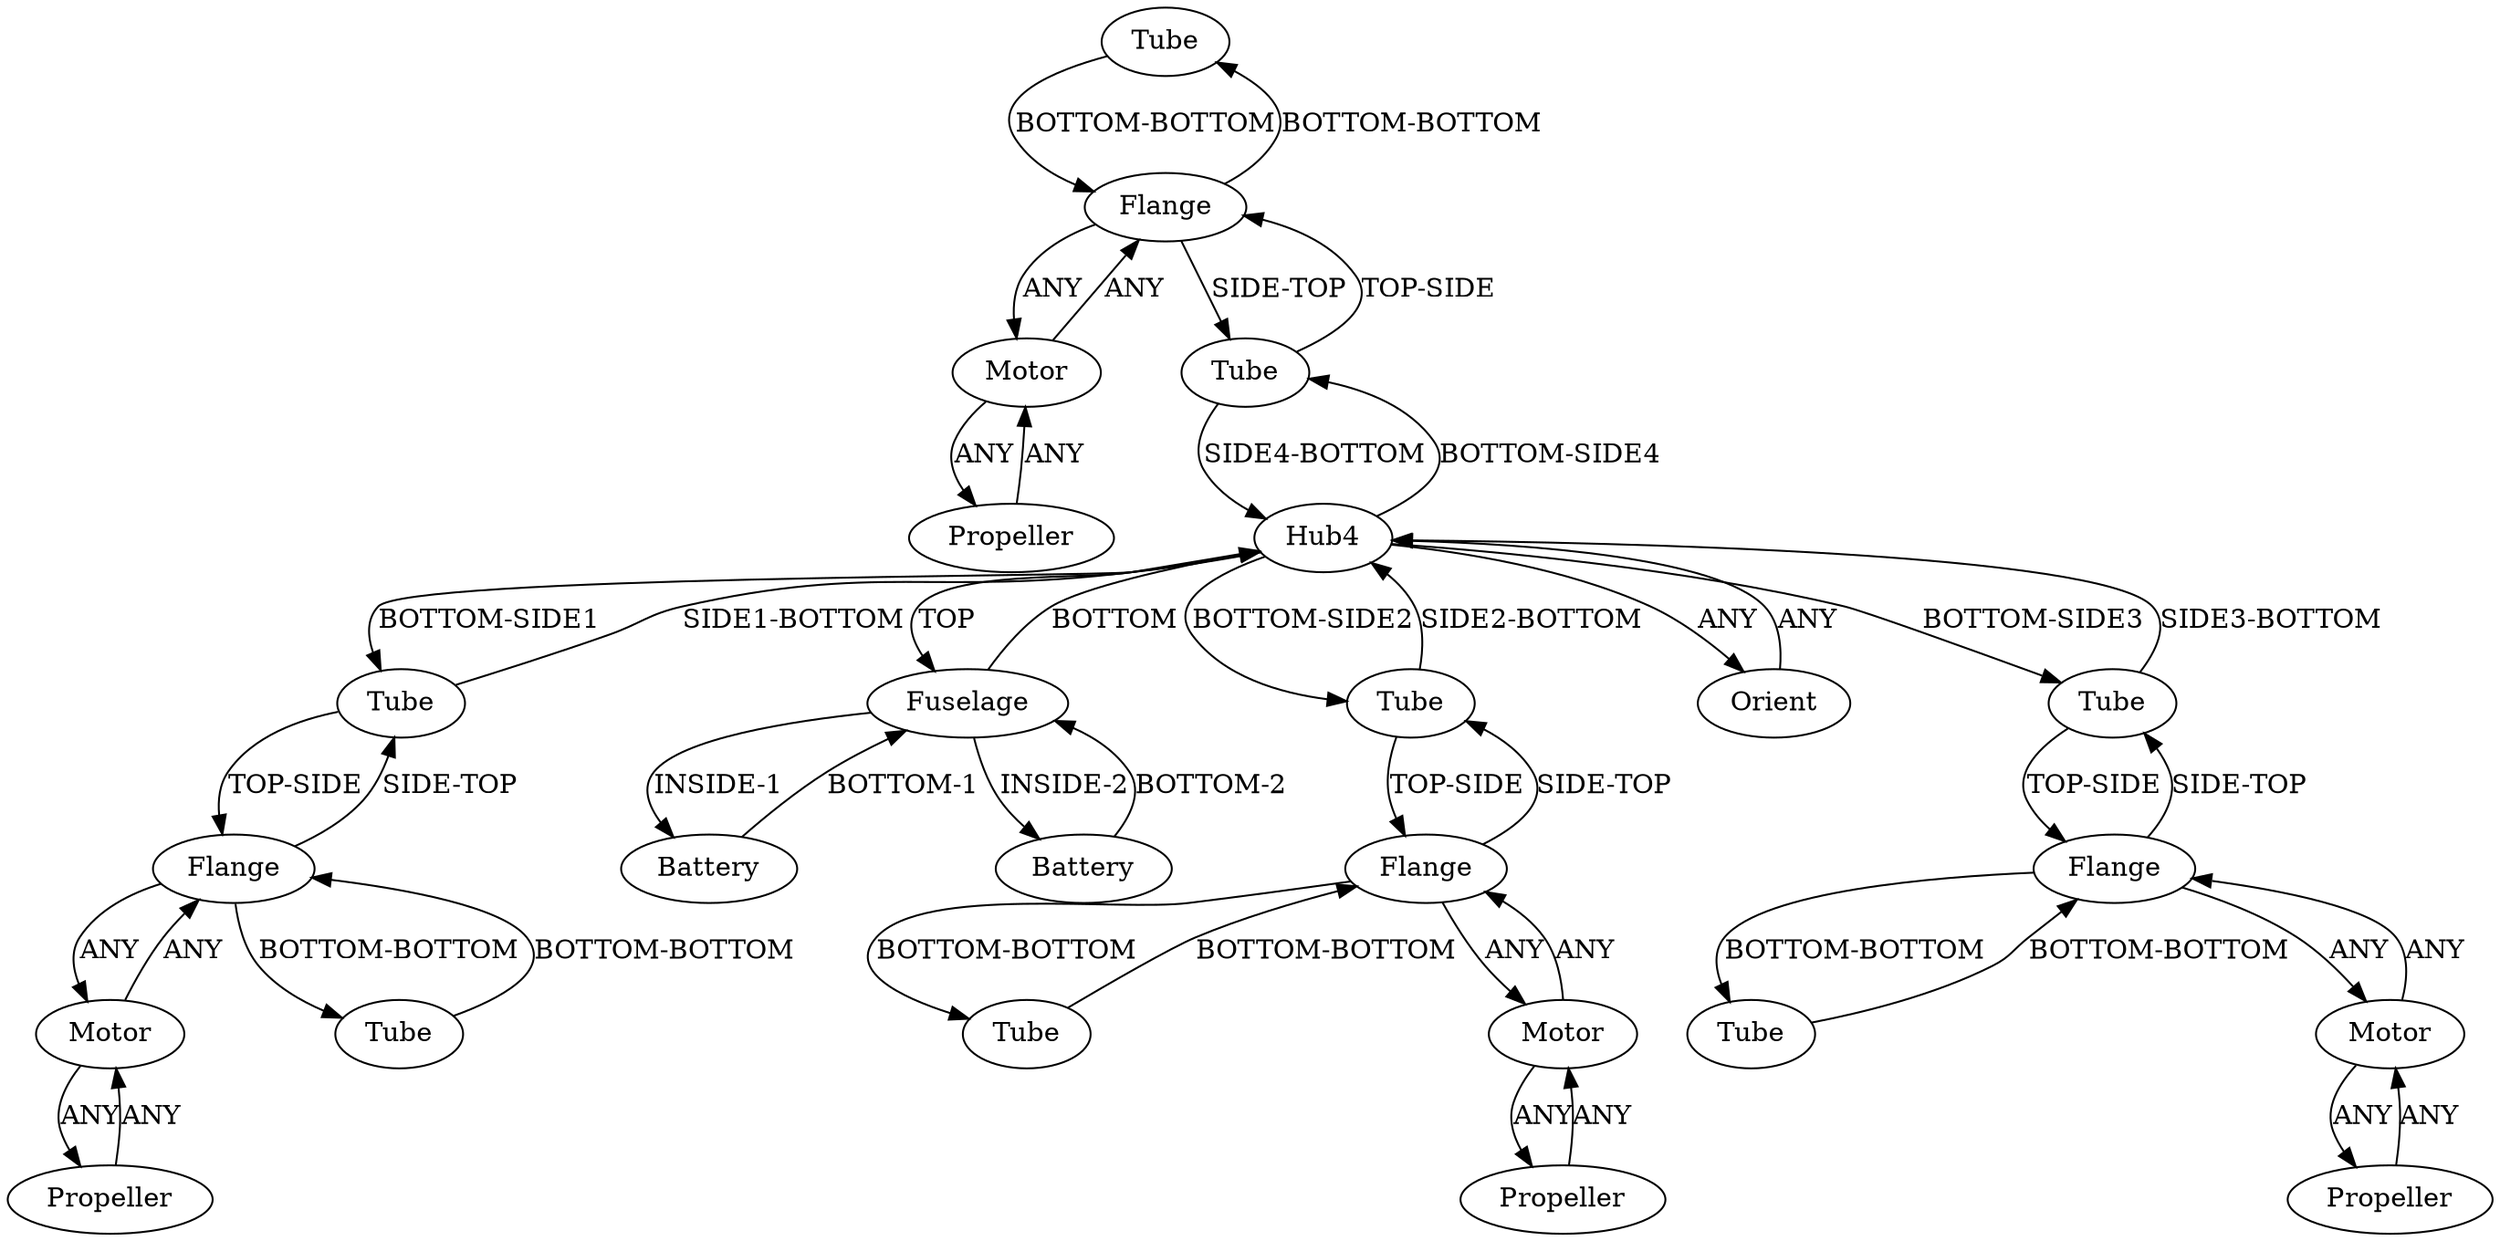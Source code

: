 /* Created by igraph 0.10.2 */
digraph {
  0 [
    instance=Tube_instance_1
    label=Tube
  ];
  1 [
    instance=Motor_instance_1
    label=Motor
  ];
  2 [
    instance=Tube_instance_2
    label=Tube
  ];
  3 [
    instance=Tube_instance_3
    label=Tube
  ];
  4 [
    instance=Propeller_instance_1
    label=Propeller
  ];
  5 [
    instance=Tube_instance_4
    label=Tube
  ];
  6 [
    instance=Battery_instance_1
    label=Battery
  ];
  7 [
    instance=Motor_instance_2
    label=Motor
  ];
  8 [
    instance=Flange_instance_1
    label=Flange
  ];
  9 [
    instance=Hub4_instance_1
    label=Hub4
  ];
  10 [
    instance=Fuselage_instance_1
    label=Fuselage
  ];
  11 [
    instance=Tube_instance_5
    label=Tube
  ];
  12 [
    instance=Tube_instance_6
    label=Tube
  ];
  13 [
    instance=Orient
    label=Orient
  ];
  14 [
    instance=Motor_instance_3
    label=Motor
  ];
  15 [
    instance=Flange_instance_2
    label=Flange
  ];
  16 [
    instance=Propeller_instance_2
    label=Propeller
  ];
  17 [
    instance=Flange_instance_3
    label=Flange
  ];
  18 [
    instance=Propeller_instance_3
    label=Propeller
  ];
  19 [
    instance=Battery_instance_2
    label=Battery
  ];
  20 [
    instance=Propeller_instance_4
    label=Propeller
  ];
  21 [
    instance=Motor_instance_4
    label=Motor
  ];
  22 [
    instance=Flange_instance_4
    label=Flange
  ];
  23 [
    instance=Tube_instance_7
    label=Tube
  ];
  24 [
    instance=Tube_instance_8
    label=Tube
  ];

  0 -> 15 [
    label="BOTTOM-BOTTOM"
  ];
  1 -> 16 [
    label=ANY
  ];
  1 -> 22 [
    label=ANY
  ];
  2 -> 9 [
    label="SIDE1-BOTTOM"
  ];
  2 -> 22 [
    label="TOP-SIDE"
  ];
  3 -> 17 [
    label="BOTTOM-BOTTOM"
  ];
  4 -> 7 [
    label=ANY
  ];
  5 -> 22 [
    label="BOTTOM-BOTTOM"
  ];
  6 -> 10 [
    label="BOTTOM-1"
  ];
  7 -> 15 [
    label=ANY
  ];
  7 -> 4 [
    label=ANY
  ];
  8 -> 11 [
    label="BOTTOM-BOTTOM"
  ];
  8 -> 12 [
    label="SIDE-TOP"
  ];
  8 -> 14 [
    label=ANY
  ];
  9 -> 12 [
    label="BOTTOM-SIDE2"
  ];
  9 -> 10 [
    label=TOP
  ];
  9 -> 2 [
    label="BOTTOM-SIDE1"
  ];
  9 -> 23 [
    label="BOTTOM-SIDE4"
  ];
  9 -> 24 [
    label="BOTTOM-SIDE3"
  ];
  9 -> 13 [
    label=ANY
  ];
  10 -> 19 [
    label="INSIDE-2"
  ];
  10 -> 6 [
    label="INSIDE-1"
  ];
  10 -> 9 [
    label=BOTTOM
  ];
  11 -> 8 [
    label="BOTTOM-BOTTOM"
  ];
  12 -> 9 [
    label="SIDE2-BOTTOM"
  ];
  12 -> 8 [
    label="TOP-SIDE"
  ];
  13 -> 9 [
    label=ANY
  ];
  14 -> 8 [
    label=ANY
  ];
  14 -> 20 [
    label=ANY
  ];
  15 -> 23 [
    label="SIDE-TOP"
  ];
  15 -> 0 [
    label="BOTTOM-BOTTOM"
  ];
  15 -> 7 [
    label=ANY
  ];
  16 -> 1 [
    label=ANY
  ];
  17 -> 3 [
    label="BOTTOM-BOTTOM"
  ];
  17 -> 24 [
    label="SIDE-TOP"
  ];
  17 -> 21 [
    label=ANY
  ];
  18 -> 21 [
    label=ANY
  ];
  19 -> 10 [
    label="BOTTOM-2"
  ];
  20 -> 14 [
    label=ANY
  ];
  21 -> 18 [
    label=ANY
  ];
  21 -> 17 [
    label=ANY
  ];
  22 -> 1 [
    label=ANY
  ];
  22 -> 2 [
    label="SIDE-TOP"
  ];
  22 -> 5 [
    label="BOTTOM-BOTTOM"
  ];
  23 -> 9 [
    label="SIDE4-BOTTOM"
  ];
  23 -> 15 [
    label="TOP-SIDE"
  ];
  24 -> 17 [
    label="TOP-SIDE"
  ];
  24 -> 9 [
    label="SIDE3-BOTTOM"
  ];
}
